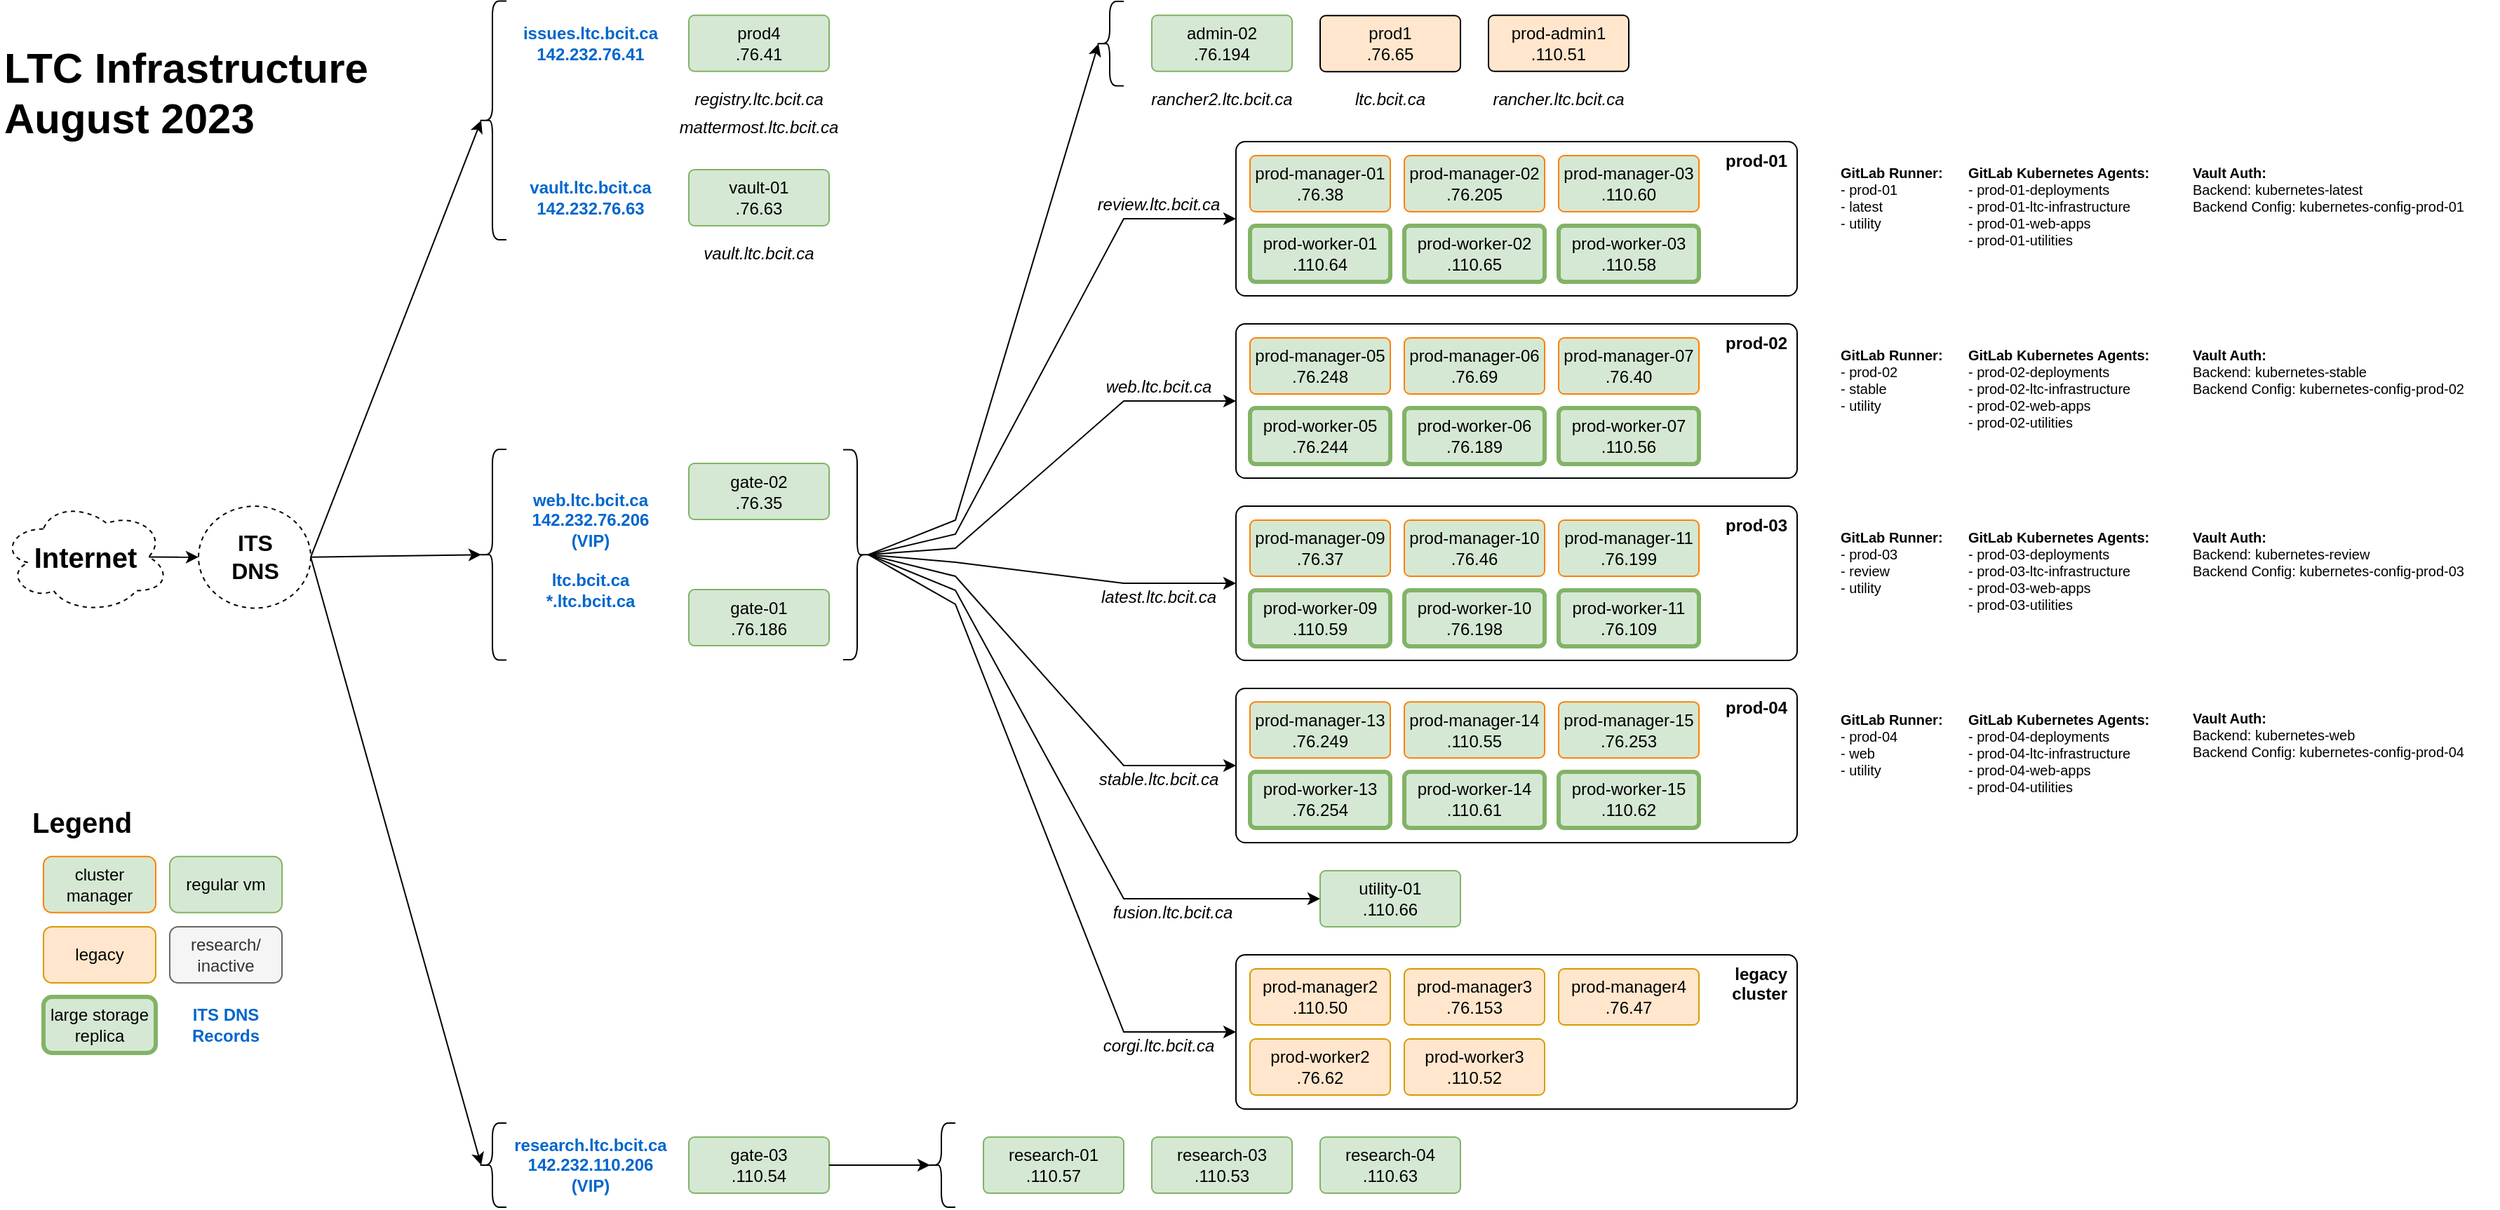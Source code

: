 <mxfile version="21.2.8" type="device">
  <diagram name="Page-1" id="0mNQpZ5gWgdwODDEsCQO">
    <mxGraphModel dx="1698" dy="1298" grid="1" gridSize="10" guides="1" tooltips="1" connect="1" arrows="1" fold="1" page="1" pageScale="1" pageWidth="850" pageHeight="1100" math="0" shadow="0">
      <root>
        <mxCell id="0" />
        <mxCell id="1" parent="0" />
        <mxCell id="-9pS1q8vQVi0JjwYOpcI-103" value="&lt;b&gt;&lt;font&gt;legacy&lt;br&gt;cluster&lt;br&gt;&lt;/font&gt;&lt;/b&gt;" style="shape=ext;margin=3;double=0;whiteSpace=wrap;html=1;align=right;rounded=1;spacingRight=5;verticalAlign=top;movable=1;resizable=1;rotatable=1;deletable=1;editable=1;connectable=1;arcSize=6;fillColor=none;fontColor=default;strokeColor=#000000;" parent="1" vertex="1">
          <mxGeometry x="1000" y="790" width="400" height="110" as="geometry" />
        </mxCell>
        <mxCell id="-9pS1q8vQVi0JjwYOpcI-1" style="rounded=0;orthogonalLoop=1;jettySize=auto;html=1;exitX=0.875;exitY=0.5;exitDx=0;exitDy=0;exitPerimeter=0;entryX=0;entryY=0.5;entryDx=0;entryDy=0;strokeColor=#000000;fontColor=default;" parent="1" source="-9pS1q8vQVi0JjwYOpcI-2" target="-9pS1q8vQVi0JjwYOpcI-3" edge="1">
          <mxGeometry relative="1" as="geometry">
            <mxPoint x="-701.25" y="470.99" as="targetPoint" />
            <mxPoint x="-307.25" y="495.49" as="sourcePoint" />
          </mxGeometry>
        </mxCell>
        <mxCell id="-9pS1q8vQVi0JjwYOpcI-2" value="&lt;b&gt;&lt;font style=&quot;font-size: 20px&quot;&gt;Internet&lt;/font&gt;&lt;/b&gt;" style="ellipse;shape=cloud;whiteSpace=wrap;html=1;align=center;dashed=1;fillColor=none;strokeColor=#000000;fontColor=default;" parent="1" vertex="1">
          <mxGeometry x="120" y="466.24" width="120" height="80" as="geometry" />
        </mxCell>
        <mxCell id="-9pS1q8vQVi0JjwYOpcI-3" value="&lt;b style=&quot;font-size: 16px&quot;&gt;ITS&lt;br&gt;DNS&lt;/b&gt;" style="ellipse;whiteSpace=wrap;html=1;align=center;dashed=1;rounded=1;fillColor=none;strokeColor=#000000;fontColor=default;" parent="1" vertex="1">
          <mxGeometry x="260.5" y="470" width="80" height="72.73" as="geometry" />
        </mxCell>
        <mxCell id="-9pS1q8vQVi0JjwYOpcI-4" value="&lt;font style=&quot;font-size: 30px&quot;&gt;&lt;b&gt;LTC Infrastructure&lt;br&gt;August 2023&lt;/b&gt;&lt;/font&gt;" style="text;html=1;strokeColor=none;fillColor=none;align=left;verticalAlign=middle;whiteSpace=wrap;rounded=0;fontColor=default;" parent="1" vertex="1">
          <mxGeometry x="120" y="120" width="280" height="110" as="geometry" />
        </mxCell>
        <mxCell id="-9pS1q8vQVi0JjwYOpcI-5" style="rounded=0;orthogonalLoop=1;jettySize=auto;html=1;exitX=1;exitY=0.5;exitDx=0;exitDy=0;entryX=0.1;entryY=0.5;entryDx=0;entryDy=0;strokeColor=#000000;fontColor=default;entryPerimeter=0;" parent="1" source="-9pS1q8vQVi0JjwYOpcI-3" target="-9pS1q8vQVi0JjwYOpcI-99" edge="1">
          <mxGeometry relative="1" as="geometry">
            <mxPoint x="480.25" y="470.24" as="targetPoint" />
            <mxPoint x="120.25" y="489.74" as="sourcePoint" />
          </mxGeometry>
        </mxCell>
        <mxCell id="-9pS1q8vQVi0JjwYOpcI-6" style="rounded=0;orthogonalLoop=1;jettySize=auto;html=1;exitX=0.1;exitY=0.5;exitDx=0;exitDy=0;exitPerimeter=0;strokeColor=#000000;fontColor=default;entryX=0.1;entryY=0.5;entryDx=0;entryDy=0;entryPerimeter=0;" parent="1" source="-9pS1q8vQVi0JjwYOpcI-36" edge="1" target="p-O_WyoKoHkovA0qc6Dd-1">
          <mxGeometry relative="1" as="geometry">
            <mxPoint x="850" y="210" as="targetPoint" />
            <mxPoint x="300" y="635" as="sourcePoint" />
            <Array as="points">
              <mxPoint x="800" y="480" />
            </Array>
          </mxGeometry>
        </mxCell>
        <mxCell id="-9pS1q8vQVi0JjwYOpcI-7" style="rounded=0;orthogonalLoop=1;jettySize=auto;html=1;exitX=0.1;exitY=0.5;exitDx=0;exitDy=0;entryX=0;entryY=0.5;entryDx=0;entryDy=0;exitPerimeter=0;strokeColor=#000000;fontColor=default;" parent="1" source="-9pS1q8vQVi0JjwYOpcI-36" target="-9pS1q8vQVi0JjwYOpcI-54" edge="1">
          <mxGeometry relative="1" as="geometry">
            <mxPoint x="674.0" y="425" as="targetPoint" />
            <mxPoint x="550" y="675" as="sourcePoint" />
            <Array as="points">
              <mxPoint x="800" y="490" />
              <mxPoint x="920" y="265" />
            </Array>
          </mxGeometry>
        </mxCell>
        <mxCell id="-9pS1q8vQVi0JjwYOpcI-8" style="rounded=0;orthogonalLoop=1;jettySize=auto;html=1;exitX=0.1;exitY=0.5;exitDx=0;exitDy=0;entryX=0;entryY=0.5;entryDx=0;entryDy=0;exitPerimeter=0;strokeColor=#000000;fontColor=default;" parent="1" source="-9pS1q8vQVi0JjwYOpcI-36" target="-9pS1q8vQVi0JjwYOpcI-62" edge="1">
          <mxGeometry relative="1" as="geometry">
            <mxPoint x="950" y="300" as="targetPoint" />
            <mxPoint x="458" y="490" as="sourcePoint" />
            <Array as="points">
              <mxPoint x="800" y="500" />
              <mxPoint x="920" y="395" />
            </Array>
          </mxGeometry>
        </mxCell>
        <mxCell id="-9pS1q8vQVi0JjwYOpcI-9" style="rounded=0;orthogonalLoop=1;jettySize=auto;html=1;exitX=0.1;exitY=0.5;exitDx=0;exitDy=0;entryX=0;entryY=0.5;entryDx=0;entryDy=0;exitPerimeter=0;strokeColor=#000000;fontColor=default;" parent="1" source="-9pS1q8vQVi0JjwYOpcI-36" target="-9pS1q8vQVi0JjwYOpcI-71" edge="1">
          <mxGeometry relative="1" as="geometry">
            <mxPoint x="950" y="410" as="targetPoint" />
            <mxPoint x="458" y="490" as="sourcePoint" />
            <Array as="points">
              <mxPoint x="800" y="510" />
              <mxPoint x="920" y="525" />
            </Array>
          </mxGeometry>
        </mxCell>
        <mxCell id="-9pS1q8vQVi0JjwYOpcI-10" style="rounded=0;orthogonalLoop=1;jettySize=auto;html=1;exitX=1;exitY=0.5;exitDx=0;exitDy=0;strokeColor=#000000;entryX=0.1;entryY=0.5;entryDx=0;entryDy=0;entryPerimeter=0;fontColor=default;" parent="1" source="-9pS1q8vQVi0JjwYOpcI-3" target="-9pS1q8vQVi0JjwYOpcI-33" edge="1">
          <mxGeometry relative="1" as="geometry">
            <mxPoint x="420" y="800" as="targetPoint" />
            <mxPoint x="60.0" y="565" as="sourcePoint" />
            <Array as="points" />
          </mxGeometry>
        </mxCell>
        <mxCell id="-9pS1q8vQVi0JjwYOpcI-11" style="rounded=0;orthogonalLoop=1;jettySize=auto;html=1;exitX=0.1;exitY=0.5;exitDx=0;exitDy=0;exitPerimeter=0;strokeColor=#000000;fontColor=default;entryX=0;entryY=0.5;entryDx=0;entryDy=0;" parent="1" source="-9pS1q8vQVi0JjwYOpcI-36" target="-9pS1q8vQVi0JjwYOpcI-15" edge="1">
          <mxGeometry relative="1" as="geometry">
            <mxPoint x="1040" y="750" as="targetPoint" />
            <mxPoint x="458" y="530" as="sourcePoint" />
            <Array as="points">
              <mxPoint x="800" y="530" />
              <mxPoint x="920" y="750" />
            </Array>
          </mxGeometry>
        </mxCell>
        <mxCell id="-9pS1q8vQVi0JjwYOpcI-12" value="prod4&lt;i&gt;&lt;br&gt;&lt;/i&gt;.76.41" style="rounded=1;arcSize=10;whiteSpace=wrap;html=1;align=center;fillColor=#d5e8d4;strokeColor=#82b366;" parent="1" vertex="1">
          <mxGeometry x="610" y="119.88" width="100" height="40" as="geometry" />
        </mxCell>
        <mxCell id="-9pS1q8vQVi0JjwYOpcI-13" value="prod1&lt;br&gt;.76.65" style="rounded=1;arcSize=10;whiteSpace=wrap;html=1;align=center;fillColor=#ffe6cc;strokeColor=#000000;fontColor=default;" parent="1" vertex="1">
          <mxGeometry x="1060" y="120.13" width="100" height="40" as="geometry" />
        </mxCell>
        <mxCell id="-9pS1q8vQVi0JjwYOpcI-14" value="vault-01&lt;br&gt;.76.63" style="rounded=1;arcSize=10;whiteSpace=wrap;html=1;align=center;fillColor=#d5e8d4;strokeColor=#82b366;" parent="1" vertex="1">
          <mxGeometry x="610" y="230" width="100" height="40" as="geometry" />
        </mxCell>
        <mxCell id="-9pS1q8vQVi0JjwYOpcI-15" value="utility-01&lt;br&gt;.110.66" style="rounded=1;arcSize=10;whiteSpace=wrap;html=1;align=center;fillColor=#d5e8d4;strokeColor=#82b366;" parent="1" vertex="1">
          <mxGeometry x="1060" y="730" width="100" height="40" as="geometry" />
        </mxCell>
        <mxCell id="-9pS1q8vQVi0JjwYOpcI-17" value="&lt;font&gt;prod-admin1&lt;br&gt;.110.51&lt;/font&gt;" style="rounded=1;arcSize=10;whiteSpace=wrap;html=1;align=center;fillColor=#ffe6cc;strokeColor=#000000;fontColor=default;" parent="1" vertex="1">
          <mxGeometry x="1180" y="119.88" width="100" height="40" as="geometry" />
        </mxCell>
        <mxCell id="-9pS1q8vQVi0JjwYOpcI-18" value="admin-02&lt;i style=&quot;border-color: var(--border-color);&quot;&gt;&lt;br style=&quot;border-color: var(--border-color);&quot;&gt;&lt;/i&gt;.76.194" style="whiteSpace=wrap;html=1;align=center;rounded=1;strokeColor=#82b366;fillColor=#d5e8d4;perimeterSpacing=1;container=0;arcSize=10;strokeWidth=1;" parent="1" vertex="1">
          <mxGeometry x="940" y="119.88" width="100" height="40" as="geometry" />
        </mxCell>
        <mxCell id="-9pS1q8vQVi0JjwYOpcI-19" value="" style="shape=curlyBracket;whiteSpace=wrap;html=1;rounded=1;rotation=0;strokeColor=#000000;fontColor=default;" parent="1" vertex="1">
          <mxGeometry x="780" y="910" width="20" height="60" as="geometry" />
        </mxCell>
        <mxCell id="-9pS1q8vQVi0JjwYOpcI-20" value="gate-03&lt;br&gt;.110.54" style="rounded=1;arcSize=10;whiteSpace=wrap;html=1;align=center;fillColor=#d5e8d4;strokeColor=#82b366;" parent="1" vertex="1">
          <mxGeometry x="610" y="920.0" width="100" height="40" as="geometry" />
        </mxCell>
        <mxCell id="-9pS1q8vQVi0JjwYOpcI-21" style="rounded=0;orthogonalLoop=1;jettySize=auto;html=1;strokeColor=#000000;entryX=0.1;entryY=0.5;entryDx=0;entryDy=0;entryPerimeter=0;exitX=1;exitY=0.5;exitDx=0;exitDy=0;fontColor=default;" parent="1" source="-9pS1q8vQVi0JjwYOpcI-20" target="-9pS1q8vQVi0JjwYOpcI-19" edge="1">
          <mxGeometry relative="1" as="geometry">
            <mxPoint x="3500" y="1622.43" as="targetPoint" />
            <mxPoint x="630.0" y="960" as="sourcePoint" />
          </mxGeometry>
        </mxCell>
        <mxCell id="-9pS1q8vQVi0JjwYOpcI-31" style="rounded=0;orthogonalLoop=1;jettySize=auto;html=1;exitX=0.1;exitY=0.5;exitDx=0;exitDy=0;entryX=0;entryY=0.5;entryDx=0;entryDy=0;exitPerimeter=0;strokeColor=#000000;fontColor=default;" parent="1" source="-9pS1q8vQVi0JjwYOpcI-36" target="-9pS1q8vQVi0JjwYOpcI-78" edge="1">
          <mxGeometry relative="1" as="geometry">
            <mxPoint x="930" y="625" as="targetPoint" />
            <mxPoint x="538.0" y="519.75" as="sourcePoint" />
            <Array as="points">
              <mxPoint x="800" y="520" />
              <mxPoint x="920" y="655" />
            </Array>
          </mxGeometry>
        </mxCell>
        <mxCell id="-9pS1q8vQVi0JjwYOpcI-32" value="web.ltc.bcit.ca&lt;br&gt;142.232.76.206&lt;br&gt;(VIP)" style="text;html=1;strokeColor=none;fillColor=none;align=center;verticalAlign=middle;whiteSpace=wrap;rounded=0;fontColor=#0066CC;fontStyle=1;" parent="1" vertex="1">
          <mxGeometry x="480" y="460" width="120" height="40" as="geometry" />
        </mxCell>
        <mxCell id="-9pS1q8vQVi0JjwYOpcI-33" value="" style="shape=curlyBracket;whiteSpace=wrap;html=1;rounded=1;strokeColor=#000000;fontColor=default;" parent="1" vertex="1">
          <mxGeometry x="460" y="910" width="20" height="60" as="geometry" />
        </mxCell>
        <mxCell id="-9pS1q8vQVi0JjwYOpcI-34" value="gate-01&lt;br&gt;.76.186" style="rounded=1;arcSize=10;whiteSpace=wrap;html=1;align=center;fillColor=#d5e8d4;strokeColor=#82b366;" parent="1" vertex="1">
          <mxGeometry x="610" y="529.51" width="100" height="40" as="geometry" />
        </mxCell>
        <mxCell id="-9pS1q8vQVi0JjwYOpcI-35" value="gate-02&lt;br&gt;.76.35" style="rounded=1;arcSize=10;whiteSpace=wrap;html=1;align=center;fillColor=#d5e8d4;strokeColor=#82b366;strokeWidth=1;" parent="1" vertex="1">
          <mxGeometry x="610" y="439.5" width="100" height="40" as="geometry" />
        </mxCell>
        <mxCell id="-9pS1q8vQVi0JjwYOpcI-36" value="" style="shape=curlyBracket;whiteSpace=wrap;html=1;rounded=1;rotation=-180;strokeColor=#000000;fontColor=default;" parent="1" vertex="1">
          <mxGeometry x="720" y="429.75" width="20" height="149.75" as="geometry" />
        </mxCell>
        <mxCell id="-9pS1q8vQVi0JjwYOpcI-37" value="&lt;font style=&quot;font-size: 12px;&quot;&gt;ltc.bcit.ca&lt;br&gt;*.ltc.bcit.ca&lt;/font&gt;" style="text;html=1;strokeColor=none;fillColor=none;align=center;verticalAlign=middle;whiteSpace=wrap;rounded=0;dashed=1;fontSize=12;fontStyle=1;fontColor=#0066CC;" parent="1" vertex="1">
          <mxGeometry x="480" y="510" width="120" height="40" as="geometry" />
        </mxCell>
        <mxCell id="-9pS1q8vQVi0JjwYOpcI-40" value="research.ltc.bcit.ca&lt;br&gt;142.232.110.206&lt;br&gt;(VIP)" style="text;html=1;strokeColor=none;fillColor=none;align=center;verticalAlign=middle;whiteSpace=wrap;rounded=0;fontColor=#0066CC;fontStyle=1;" parent="1" vertex="1">
          <mxGeometry x="480" y="914.83" width="120" height="50.35" as="geometry" />
        </mxCell>
        <mxCell id="-9pS1q8vQVi0JjwYOpcI-41" value="issues.ltc.bcit.ca&lt;br&gt;142.232.76.41" style="text;html=1;strokeColor=none;fillColor=none;align=center;verticalAlign=middle;whiteSpace=wrap;rounded=0;fontColor=#0066CC;fontStyle=1;" parent="1" vertex="1">
          <mxGeometry x="480" y="119.88" width="120" height="40" as="geometry" />
        </mxCell>
        <mxCell id="-9pS1q8vQVi0JjwYOpcI-42" style="rounded=0;orthogonalLoop=1;jettySize=auto;html=1;exitX=1;exitY=0.5;exitDx=0;exitDy=0;entryX=0.1;entryY=0.5;entryDx=0;entryDy=0;strokeColor=#000000;fontColor=default;entryPerimeter=0;" parent="1" source="-9pS1q8vQVi0JjwYOpcI-3" target="-9pS1q8vQVi0JjwYOpcI-100" edge="1">
          <mxGeometry relative="1" as="geometry">
            <mxPoint x="610" y="160" as="targetPoint" />
            <mxPoint x="300.0" y="600.125" as="sourcePoint" />
          </mxGeometry>
        </mxCell>
        <mxCell id="-9pS1q8vQVi0JjwYOpcI-54" value="&lt;b&gt;prod-01&lt;/b&gt;" style="shape=ext;margin=3;double=0;whiteSpace=wrap;html=1;align=right;fillColor=none;rounded=1;spacingRight=5;arcSize=6;verticalAlign=top;strokeColor=#000000;fontColor=default;" parent="1" vertex="1">
          <mxGeometry x="1000" y="210" width="400" height="110" as="geometry" />
        </mxCell>
        <mxCell id="-9pS1q8vQVi0JjwYOpcI-55" value="prod-manager-03&lt;br style=&quot;border-color: var(--border-color);&quot;&gt;.110.60" style="whiteSpace=wrap;html=1;align=center;rounded=1;strokeColor=#FF8000;fillColor=#d5e8d4;perimeterSpacing=1;arcSize=10;fontColor=default;" parent="1" vertex="1">
          <mxGeometry x="1230" y="220" width="100" height="40" as="geometry" />
        </mxCell>
        <mxCell id="-9pS1q8vQVi0JjwYOpcI-56" value="prod-manager-02&lt;br&gt;.76.205" style="whiteSpace=wrap;html=1;align=center;rounded=1;strokeColor=#FF8000;fillColor=#d5e8d4;arcSize=10;fontColor=default;" parent="1" vertex="1">
          <mxGeometry x="1120" y="220" width="100" height="40" as="geometry" />
        </mxCell>
        <mxCell id="-9pS1q8vQVi0JjwYOpcI-57" value="prod-worker-01&lt;br&gt;.110.64" style="rounded=1;arcSize=10;whiteSpace=wrap;html=1;align=center;fillColor=#d5e8d4;strokeColor=#82b366;strokeWidth=3;" parent="1" vertex="1">
          <mxGeometry x="1010" y="270" width="100" height="40" as="geometry" />
        </mxCell>
        <mxCell id="-9pS1q8vQVi0JjwYOpcI-58" value="prod-worker-02&lt;br&gt;.110.65" style="rounded=1;arcSize=10;whiteSpace=wrap;html=1;align=center;fillColor=#d5e8d4;strokeColor=#82b366;strokeWidth=3;" parent="1" vertex="1">
          <mxGeometry x="1120" y="270" width="100" height="40" as="geometry" />
        </mxCell>
        <mxCell id="-9pS1q8vQVi0JjwYOpcI-59" value="prod-worker-03&lt;br&gt;.110.58" style="rounded=1;arcSize=10;whiteSpace=wrap;html=1;align=center;fillColor=#d5e8d4;strokeColor=#82b366;strokeWidth=3;" parent="1" vertex="1">
          <mxGeometry x="1230" y="270" width="100" height="40" as="geometry" />
        </mxCell>
        <mxCell id="-9pS1q8vQVi0JjwYOpcI-60" value="prod-manager-01&lt;br style=&quot;border-color: var(--border-color);&quot;&gt;.76.38" style="whiteSpace=wrap;html=1;align=center;rounded=1;strokeColor=#FF8000;fillColor=#d5e8d4;perimeterSpacing=1;arcSize=10;fontColor=default;" parent="1" vertex="1">
          <mxGeometry x="1010" y="220" width="100" height="40" as="geometry" />
        </mxCell>
        <mxCell id="-9pS1q8vQVi0JjwYOpcI-61" value="&lt;i style=&quot;border-color: var(--border-color); font-size: 12px; text-align: right;&quot;&gt;review.ltc.bcit.ca&lt;/i&gt;" style="text;html=1;strokeColor=none;fillColor=none;align=center;verticalAlign=middle;whiteSpace=wrap;rounded=0;fontSize=10;fontColor=default;" parent="1" vertex="1">
          <mxGeometry x="890" y="245" width="110" height="20" as="geometry" />
        </mxCell>
        <mxCell id="-9pS1q8vQVi0JjwYOpcI-62" value="&lt;b&gt;prod-02&lt;/b&gt;" style="shape=ext;margin=3;double=0;whiteSpace=wrap;html=1;align=right;fillColor=none;rounded=1;spacingRight=5;arcSize=6;verticalAlign=top;strokeColor=#000000;fontColor=default;" parent="1" vertex="1">
          <mxGeometry x="1000" y="340" width="400" height="110" as="geometry" />
        </mxCell>
        <mxCell id="-9pS1q8vQVi0JjwYOpcI-63" value="prod-manager-05&lt;br&gt;.76.248" style="rounded=1;arcSize=10;whiteSpace=wrap;html=1;align=center;fillColor=#d5e8d4;strokeColor=#FF8000;strokeWidth=1;fontColor=default;" parent="1" vertex="1">
          <mxGeometry x="1010" y="350" width="100" height="40" as="geometry" />
        </mxCell>
        <mxCell id="-9pS1q8vQVi0JjwYOpcI-64" value="prod-manager-06&lt;br&gt;.76.69" style="rounded=1;arcSize=10;whiteSpace=wrap;html=1;align=center;fillColor=#d5e8d4;strokeColor=#FF8000;strokeWidth=1;fontColor=default;" parent="1" vertex="1">
          <mxGeometry x="1120" y="350" width="100" height="40" as="geometry" />
        </mxCell>
        <mxCell id="-9pS1q8vQVi0JjwYOpcI-65" value="prod-manager-07&lt;br&gt;.76.40" style="rounded=1;arcSize=10;whiteSpace=wrap;html=1;align=center;fillColor=#d5e8d4;strokeColor=#FF8000;strokeWidth=1;fontColor=default;" parent="1" vertex="1">
          <mxGeometry x="1230" y="350" width="100" height="40" as="geometry" />
        </mxCell>
        <mxCell id="-9pS1q8vQVi0JjwYOpcI-66" value="prod-worker-05&lt;br&gt;.76.244" style="rounded=1;arcSize=10;whiteSpace=wrap;html=1;align=center;fillColor=#d5e8d4;strokeColor=#82b366;strokeWidth=3;" parent="1" vertex="1">
          <mxGeometry x="1010" y="400" width="100" height="40" as="geometry" />
        </mxCell>
        <mxCell id="-9pS1q8vQVi0JjwYOpcI-67" value="prod-worker-07&lt;br&gt;.110.56" style="rounded=1;arcSize=10;whiteSpace=wrap;html=1;align=center;fillColor=#d5e8d4;strokeColor=#82b366;strokeWidth=3;" parent="1" vertex="1">
          <mxGeometry x="1230" y="400" width="100" height="40" as="geometry" />
        </mxCell>
        <mxCell id="-9pS1q8vQVi0JjwYOpcI-68" value="prod-worker-06&lt;br&gt;.76.189" style="rounded=1;arcSize=10;whiteSpace=wrap;html=1;align=center;fillColor=#d5e8d4;strokeColor=#82b366;strokeWidth=3;" parent="1" vertex="1">
          <mxGeometry x="1120" y="400" width="100" height="40" as="geometry" />
        </mxCell>
        <mxCell id="-9pS1q8vQVi0JjwYOpcI-69" value="&lt;i style=&quot;border-color: var(--border-color); font-size: 12px; text-align: right;&quot;&gt;web.ltc.bcit.ca&lt;/i&gt;" style="text;html=1;strokeColor=none;fillColor=none;align=center;verticalAlign=middle;whiteSpace=wrap;rounded=0;fontSize=10;fontColor=default;" parent="1" vertex="1">
          <mxGeometry x="890" y="374.75" width="110" height="20" as="geometry" />
        </mxCell>
        <mxCell id="-9pS1q8vQVi0JjwYOpcI-70" value="&lt;i style=&quot;border-color: var(--border-color); font-size: 12px; text-align: right;&quot;&gt;latest.ltc.bcit.ca&lt;/i&gt;" style="text;html=1;strokeColor=none;fillColor=none;align=center;verticalAlign=middle;whiteSpace=wrap;rounded=0;fontSize=10;fontColor=default;" parent="1" vertex="1">
          <mxGeometry x="890" y="525.24" width="110" height="20" as="geometry" />
        </mxCell>
        <mxCell id="-9pS1q8vQVi0JjwYOpcI-71" value="&lt;b&gt;prod-03&lt;/b&gt;" style="shape=ext;margin=3;double=0;whiteSpace=wrap;html=1;align=right;fillColor=none;rounded=1;spacingRight=5;arcSize=6;verticalAlign=top;strokeColor=#000000;fontColor=default;" parent="1" vertex="1">
          <mxGeometry x="1000" y="470" width="400" height="110" as="geometry" />
        </mxCell>
        <mxCell id="-9pS1q8vQVi0JjwYOpcI-72" value="prod-worker-10&lt;br&gt;.76.198" style="rounded=1;arcSize=10;whiteSpace=wrap;html=1;align=center;fillColor=#d5e8d4;strokeColor=#82b366;strokeWidth=3;" parent="1" vertex="1">
          <mxGeometry x="1120" y="530" width="100" height="40" as="geometry" />
        </mxCell>
        <mxCell id="-9pS1q8vQVi0JjwYOpcI-73" value="prod-worker-11&lt;br&gt;.76.109" style="rounded=1;arcSize=10;whiteSpace=wrap;html=1;align=center;fillColor=#d5e8d4;strokeColor=#82b366;strokeWidth=3;" parent="1" vertex="1">
          <mxGeometry x="1230" y="530" width="100" height="40" as="geometry" />
        </mxCell>
        <mxCell id="-9pS1q8vQVi0JjwYOpcI-74" value="prod-manager-10&lt;br&gt;.76.46" style="rounded=1;arcSize=10;whiteSpace=wrap;html=1;align=center;fillColor=#d5e8d4;strokeColor=#FF8000;fontColor=default;" parent="1" vertex="1">
          <mxGeometry x="1120" y="480" width="100" height="40" as="geometry" />
        </mxCell>
        <mxCell id="-9pS1q8vQVi0JjwYOpcI-75" value="prod-manager-11&lt;br&gt;.76.199" style="rounded=1;arcSize=10;whiteSpace=wrap;html=1;align=center;fillColor=#d5e8d4;strokeColor=#FF8000;fontColor=default;" parent="1" vertex="1">
          <mxGeometry x="1230" y="480" width="100" height="40" as="geometry" />
        </mxCell>
        <mxCell id="-9pS1q8vQVi0JjwYOpcI-76" value="prod-manager-09&lt;br&gt;.76.37" style="rounded=1;arcSize=10;whiteSpace=wrap;html=1;align=center;fillColor=#d5e8d4;strokeColor=#FF8000;fontColor=default;" parent="1" vertex="1">
          <mxGeometry x="1010" y="480" width="100" height="40" as="geometry" />
        </mxCell>
        <mxCell id="-9pS1q8vQVi0JjwYOpcI-77" value="prod-worker-09&lt;br&gt;.110.59" style="rounded=1;arcSize=10;whiteSpace=wrap;html=1;align=center;fillColor=#d5e8d4;strokeColor=#82b366;strokeWidth=3;" parent="1" vertex="1">
          <mxGeometry x="1010" y="530" width="100" height="40" as="geometry" />
        </mxCell>
        <mxCell id="-9pS1q8vQVi0JjwYOpcI-78" value="&lt;b&gt;&lt;font&gt;prod-04&lt;/font&gt;&lt;/b&gt;" style="shape=ext;margin=3;double=0;whiteSpace=wrap;html=1;align=right;rounded=1;spacingRight=5;verticalAlign=top;movable=1;resizable=1;rotatable=1;deletable=1;editable=1;connectable=1;arcSize=6;fillColor=none;fontColor=default;strokeColor=#000000;" parent="1" vertex="1">
          <mxGeometry x="1000" y="600" width="400" height="110" as="geometry" />
        </mxCell>
        <mxCell id="-9pS1q8vQVi0JjwYOpcI-79" value="prod-manager-15&lt;br&gt;.76.253" style="whiteSpace=wrap;html=1;align=center;rounded=1;strokeColor=#FF8000;fillColor=#d5e8d4;arcSize=10;fontColor=default;" parent="1" vertex="1">
          <mxGeometry x="1230" y="609.61" width="100" height="40" as="geometry" />
        </mxCell>
        <mxCell id="-9pS1q8vQVi0JjwYOpcI-80" value="prod-worker-15&lt;br&gt;.110.62" style="whiteSpace=wrap;html=1;align=center;rounded=1;strokeColor=#82b366;fillColor=#d5e8d4;arcSize=10;strokeWidth=3;" parent="1" vertex="1">
          <mxGeometry x="1230" y="659.47" width="100" height="40" as="geometry" />
        </mxCell>
        <mxCell id="-9pS1q8vQVi0JjwYOpcI-81" value="prod-worker-14&lt;br&gt;.110.61" style="whiteSpace=wrap;html=1;align=center;rounded=1;strokeColor=#82b366;fillColor=#d5e8d4;arcSize=10;strokeWidth=3;" parent="1" vertex="1">
          <mxGeometry x="1120" y="659.47" width="100" height="40" as="geometry" />
        </mxCell>
        <mxCell id="-9pS1q8vQVi0JjwYOpcI-82" value="prod-worker-13&lt;br&gt;.76.254" style="whiteSpace=wrap;html=1;align=center;rounded=1;strokeColor=#82b366;fillColor=#d5e8d4;arcSize=10;strokeWidth=3;" parent="1" vertex="1">
          <mxGeometry x="1010" y="659.47" width="100" height="40" as="geometry" />
        </mxCell>
        <mxCell id="-9pS1q8vQVi0JjwYOpcI-83" value="prod-manager-13&lt;br&gt;.76.249" style="whiteSpace=wrap;html=1;align=center;rounded=1;strokeColor=#FF8000;fillColor=#d5e8d4;arcSize=10;fontColor=default;" parent="1" vertex="1">
          <mxGeometry x="1010" y="609.61" width="100" height="40" as="geometry" />
        </mxCell>
        <mxCell id="-9pS1q8vQVi0JjwYOpcI-84" value="prod-manager-14&lt;br&gt;.110.55" style="whiteSpace=wrap;html=1;align=center;rounded=1;strokeColor=#FF8000;fillColor=#d5e8d4;arcSize=10;fontColor=default;" parent="1" vertex="1">
          <mxGeometry x="1120" y="609.61" width="100" height="40" as="geometry" />
        </mxCell>
        <mxCell id="-9pS1q8vQVi0JjwYOpcI-85" value="&lt;i style=&quot;border-color: var(--border-color); font-size: 12px; text-align: right;&quot;&gt;stable.ltc.bcit.ca&lt;/i&gt;" style="text;html=1;strokeColor=none;fillColor=none;align=center;verticalAlign=middle;whiteSpace=wrap;rounded=0;fontSize=10;fontColor=default;" parent="1" vertex="1">
          <mxGeometry x="890" y="655" width="110" height="20" as="geometry" />
        </mxCell>
        <mxCell id="-9pS1q8vQVi0JjwYOpcI-86" value="&lt;i style=&quot;border-color: var(--border-color); font-size: 12px; text-align: right;&quot;&gt;fusion.ltc.bcit.ca&lt;/i&gt;" style="text;html=1;strokeColor=none;fillColor=none;align=center;verticalAlign=middle;whiteSpace=wrap;rounded=0;fontSize=10;fontColor=default;" parent="1" vertex="1">
          <mxGeometry x="900" y="750" width="110" height="20" as="geometry" />
        </mxCell>
        <mxCell id="-9pS1q8vQVi0JjwYOpcI-87" value="&lt;b style=&quot;font-size: 10px;&quot;&gt;GitLab Runner:&lt;br&gt;&lt;/b&gt;- prod-01&lt;br&gt;- latest&lt;br&gt;- utility" style="text;html=1;strokeColor=none;fillColor=none;align=left;verticalAlign=top;whiteSpace=wrap;rounded=0;fontSize=10;fontColor=default;" parent="1" vertex="1">
          <mxGeometry x="1429" y="220" width="90" height="60" as="geometry" />
        </mxCell>
        <mxCell id="-9pS1q8vQVi0JjwYOpcI-88" value="&lt;b style=&quot;font-size: 10px;&quot;&gt;GitLab Kubernetes Agents:&lt;br style=&quot;font-size: 10px;&quot;&gt;&lt;/b&gt;- prod-01-deployments&lt;br style=&quot;font-size: 10px;&quot;&gt;- prod-01-ltc-infrastructure&lt;br style=&quot;font-size: 10px;&quot;&gt;- prod-01-web-apps&lt;br style=&quot;font-size: 10px;&quot;&gt;- prod-01-utilities" style="text;html=1;strokeColor=none;fillColor=none;align=left;verticalAlign=top;whiteSpace=wrap;rounded=0;fontSize=10;fontColor=default;" parent="1" vertex="1">
          <mxGeometry x="1520" y="220" width="140" height="70" as="geometry" />
        </mxCell>
        <mxCell id="-9pS1q8vQVi0JjwYOpcI-89" value="&lt;b style=&quot;font-size: 10px;&quot;&gt;GitLab Kubernetes Agents:&lt;br style=&quot;font-size: 10px;&quot;&gt;&lt;/b&gt;- prod-02-deployments&lt;br style=&quot;font-size: 10px;&quot;&gt;- prod-02-ltc-infrastructure&lt;br style=&quot;font-size: 10px;&quot;&gt;- prod-02-web-apps&lt;br style=&quot;font-size: 10px;&quot;&gt;- prod-02-utilities" style="text;html=1;strokeColor=none;fillColor=none;align=left;verticalAlign=top;whiteSpace=wrap;rounded=0;fontSize=10;fontColor=default;" parent="1" vertex="1">
          <mxGeometry x="1520" y="349.75" width="140" height="70" as="geometry" />
        </mxCell>
        <mxCell id="-9pS1q8vQVi0JjwYOpcI-90" value="&lt;b style=&quot;font-size: 10px;&quot;&gt;GitLab Kubernetes Agents:&lt;br style=&quot;font-size: 10px;&quot;&gt;&lt;/b&gt;- prod-03-deployments&lt;br style=&quot;font-size: 10px;&quot;&gt;- prod-03-ltc-infrastructure&lt;br style=&quot;font-size: 10px;&quot;&gt;- prod-03-web-apps&lt;br style=&quot;font-size: 10px;&quot;&gt;- prod-03-utilities" style="text;html=1;strokeColor=none;fillColor=none;align=left;verticalAlign=top;whiteSpace=wrap;rounded=0;fontSize=10;fontColor=default;" parent="1" vertex="1">
          <mxGeometry x="1520" y="479.99" width="140" height="70.01" as="geometry" />
        </mxCell>
        <mxCell id="-9pS1q8vQVi0JjwYOpcI-91" value="&lt;b style=&quot;font-size: 10px;&quot;&gt;GitLab Kubernetes Agents:&lt;br style=&quot;font-size: 10px;&quot;&gt;&lt;/b&gt;- prod-04-deployments&lt;br style=&quot;font-size: 10px;&quot;&gt;- prod-04-ltc-infrastructure&lt;br style=&quot;font-size: 10px;&quot;&gt;- prod-04-web-apps&lt;br style=&quot;font-size: 10px;&quot;&gt;- prod-04-utilities" style="text;html=1;strokeColor=none;fillColor=none;align=left;verticalAlign=top;whiteSpace=wrap;rounded=0;fontSize=10;fontColor=default;" parent="1" vertex="1">
          <mxGeometry x="1520" y="610" width="140" height="70" as="geometry" />
        </mxCell>
        <mxCell id="-9pS1q8vQVi0JjwYOpcI-92" value="&lt;b style=&quot;font-size: 10px;&quot;&gt;GitLab Runner:&lt;br&gt;&lt;/b&gt;- prod-02&lt;br&gt;- stable&lt;br&gt;- utility" style="text;html=1;strokeColor=none;fillColor=none;align=left;verticalAlign=top;whiteSpace=wrap;rounded=0;fontSize=10;fontColor=default;" parent="1" vertex="1">
          <mxGeometry x="1429" y="349.75" width="90" height="59.75" as="geometry" />
        </mxCell>
        <mxCell id="-9pS1q8vQVi0JjwYOpcI-93" value="&lt;b style=&quot;font-size: 10px;&quot;&gt;GitLab Runner:&lt;br&gt;&lt;/b&gt;- prod-03&lt;br&gt;- review&lt;br&gt;- utility" style="text;html=1;strokeColor=none;fillColor=none;align=left;verticalAlign=top;whiteSpace=wrap;rounded=0;fontSize=10;fontColor=default;" parent="1" vertex="1">
          <mxGeometry x="1429" y="479.99" width="90" height="60.01" as="geometry" />
        </mxCell>
        <mxCell id="-9pS1q8vQVi0JjwYOpcI-94" value="&lt;b style=&quot;font-size: 10px;&quot;&gt;GitLab Runner:&lt;br&gt;&lt;/b&gt;- prod-04&lt;br&gt;- web&lt;br&gt;- utility" style="text;html=1;strokeColor=none;fillColor=none;align=left;verticalAlign=top;whiteSpace=wrap;rounded=0;fontSize=10;fontColor=default;" parent="1" vertex="1">
          <mxGeometry x="1429" y="610" width="90" height="60" as="geometry" />
        </mxCell>
        <mxCell id="-9pS1q8vQVi0JjwYOpcI-95" value="&lt;span style=&quot;font-size: 10px;&quot;&gt;&lt;b&gt;Vault Auth:&lt;/b&gt;&lt;br&gt;Backend:&amp;nbsp;&lt;/span&gt;kubernetes-latest&lt;br style=&quot;font-size: 10px;&quot;&gt;&lt;span style=&quot;border-color: var(--border-color);&quot;&gt;Backend Config:&amp;nbsp;&lt;/span&gt;kubernetes-config-prod-01" style="text;html=1;strokeColor=none;fillColor=none;align=left;verticalAlign=top;whiteSpace=wrap;rounded=0;fontSize=10;fontColor=default;" parent="1" vertex="1">
          <mxGeometry x="1680" y="220" width="220" height="50" as="geometry" />
        </mxCell>
        <mxCell id="-9pS1q8vQVi0JjwYOpcI-96" value="&lt;span style=&quot;font-size: 10px;&quot;&gt;&lt;b&gt;Vault Auth:&lt;/b&gt;&lt;br&gt;Backend:&amp;nbsp;&lt;/span&gt;kubernetes-stable&lt;br style=&quot;font-size: 10px;&quot;&gt;&lt;span style=&quot;border-color: var(--border-color);&quot;&gt;Backend Config:&amp;nbsp;&lt;/span&gt;kubernetes-config-prod-02" style="text;html=1;strokeColor=none;fillColor=none;align=left;verticalAlign=top;whiteSpace=wrap;rounded=0;fontSize=10;fontColor=default;" parent="1" vertex="1">
          <mxGeometry x="1680" y="349.75" width="220" height="50" as="geometry" />
        </mxCell>
        <mxCell id="-9pS1q8vQVi0JjwYOpcI-97" value="&lt;span style=&quot;font-size: 10px;&quot;&gt;&lt;b&gt;Vault Auth:&lt;/b&gt;&lt;br&gt;Backend:&amp;nbsp;&lt;/span&gt;kubernetes-review&lt;br style=&quot;font-size: 10px;&quot;&gt;&lt;span style=&quot;border-color: var(--border-color);&quot;&gt;Backend Config:&amp;nbsp;&lt;/span&gt;kubernetes-config-prod-03" style="text;html=1;strokeColor=none;fillColor=none;align=left;verticalAlign=top;whiteSpace=wrap;rounded=0;fontSize=10;fontColor=default;" parent="1" vertex="1">
          <mxGeometry x="1680" y="479.99" width="220" height="50" as="geometry" />
        </mxCell>
        <mxCell id="-9pS1q8vQVi0JjwYOpcI-98" value="&lt;span style=&quot;font-size: 10px;&quot;&gt;&lt;b&gt;Vault Auth:&lt;/b&gt;&lt;br&gt;Backend:&amp;nbsp;&lt;/span&gt;kubernetes-web&lt;br style=&quot;font-size: 10px;&quot;&gt;&lt;span style=&quot;border-color: var(--border-color);&quot;&gt;Backend Config:&amp;nbsp;&lt;/span&gt;kubernetes-config-prod-04" style="text;html=1;strokeColor=none;fillColor=none;align=left;verticalAlign=top;whiteSpace=wrap;rounded=0;fontSize=10;fontColor=default;" parent="1" vertex="1">
          <mxGeometry x="1680" y="609" width="220" height="50" as="geometry" />
        </mxCell>
        <mxCell id="-9pS1q8vQVi0JjwYOpcI-99" value="" style="shape=curlyBracket;whiteSpace=wrap;html=1;rounded=1;strokeColor=#000000;fontColor=default;" parent="1" vertex="1">
          <mxGeometry x="460" y="429.5" width="20" height="150.25" as="geometry" />
        </mxCell>
        <mxCell id="-9pS1q8vQVi0JjwYOpcI-100" value="" style="shape=curlyBracket;whiteSpace=wrap;html=1;rounded=1;strokeColor=#000000;fontColor=default;" parent="1" vertex="1">
          <mxGeometry x="460" y="109.76" width="20" height="170.24" as="geometry" />
        </mxCell>
        <mxCell id="-9pS1q8vQVi0JjwYOpcI-24" value="&lt;font&gt;prod-manager3&lt;br&gt;.76.153&lt;/font&gt;" style="rounded=1;arcSize=10;whiteSpace=wrap;html=1;align=center;fillColor=#ffe6cc;strokeColor=#d79b00;" parent="1" vertex="1">
          <mxGeometry x="1120" y="800" width="100" height="40" as="geometry" />
        </mxCell>
        <mxCell id="-9pS1q8vQVi0JjwYOpcI-25" value="&lt;font&gt;prod-manager2&lt;br&gt;.110.50&lt;/font&gt;" style="rounded=1;arcSize=10;whiteSpace=wrap;html=1;align=center;fillColor=#ffe6cc;strokeColor=#d79b00;" parent="1" vertex="1">
          <mxGeometry x="1010" y="800" width="100" height="40" as="geometry" />
        </mxCell>
        <mxCell id="-9pS1q8vQVi0JjwYOpcI-26" value="&lt;font&gt;prod-worker2&lt;br&gt;.76.62&lt;/font&gt;" style="rounded=1;arcSize=10;whiteSpace=wrap;html=1;align=center;fillColor=#ffe6cc;strokeColor=#d79b00;" parent="1" vertex="1">
          <mxGeometry x="1010" y="850" width="100" height="40" as="geometry" />
        </mxCell>
        <mxCell id="-9pS1q8vQVi0JjwYOpcI-28" value="research-03&lt;i&gt;&lt;br&gt;&lt;/i&gt;.110.53" style="rounded=1;arcSize=10;whiteSpace=wrap;html=1;align=center;fillColor=#d5e8d4;strokeColor=#82b366;" parent="1" vertex="1">
          <mxGeometry x="940" y="920.01" width="100" height="40" as="geometry" />
        </mxCell>
        <mxCell id="-9pS1q8vQVi0JjwYOpcI-29" value="research-04&lt;br&gt;.110.63" style="rounded=1;arcSize=10;whiteSpace=wrap;html=1;align=center;fillColor=#d5e8d4;strokeColor=#82b366;" parent="1" vertex="1">
          <mxGeometry x="1060" y="920" width="100" height="40" as="geometry" />
        </mxCell>
        <mxCell id="-9pS1q8vQVi0JjwYOpcI-30" value="research-01&lt;br&gt;.110.57" style="rounded=1;arcSize=10;whiteSpace=wrap;html=1;align=center;fillColor=#d5e8d4;strokeColor=#82b366;" parent="1" vertex="1">
          <mxGeometry x="820" y="920.01" width="100" height="40" as="geometry" />
        </mxCell>
        <mxCell id="-9pS1q8vQVi0JjwYOpcI-101" value="&lt;font&gt;prod-manager4&lt;br&gt;.76.47&lt;/font&gt;" style="rounded=1;arcSize=10;whiteSpace=wrap;html=1;align=center;fillColor=#ffe6cc;strokeColor=#d79b00;" parent="1" vertex="1">
          <mxGeometry x="1230" y="800" width="100" height="40" as="geometry" />
        </mxCell>
        <mxCell id="-9pS1q8vQVi0JjwYOpcI-102" value="&lt;font&gt;prod-worker3&lt;br&gt;.110.52&lt;/font&gt;" style="rounded=1;arcSize=10;whiteSpace=wrap;html=1;align=center;fillColor=#ffe6cc;strokeColor=#d79b00;" parent="1" vertex="1">
          <mxGeometry x="1120" y="850" width="100" height="40" as="geometry" />
        </mxCell>
        <mxCell id="-9pS1q8vQVi0JjwYOpcI-104" style="rounded=0;orthogonalLoop=1;jettySize=auto;html=1;exitX=0.1;exitY=0.5;exitDx=0;exitDy=0;exitPerimeter=0;strokeColor=#000000;fontColor=default;entryX=0;entryY=0.5;entryDx=0;entryDy=0;" parent="1" source="-9pS1q8vQVi0JjwYOpcI-36" target="-9pS1q8vQVi0JjwYOpcI-103" edge="1">
          <mxGeometry relative="1" as="geometry">
            <mxPoint x="1020" y="759.29" as="targetPoint" />
            <mxPoint x="748" y="514.625" as="sourcePoint" />
            <Array as="points">
              <mxPoint x="800" y="540" />
              <mxPoint x="920" y="845" />
            </Array>
          </mxGeometry>
        </mxCell>
        <mxCell id="-9pS1q8vQVi0JjwYOpcI-105" value="&lt;i style=&quot;border-color: var(--border-color); font-size: 12px; text-align: right;&quot;&gt;corgi.ltc.bcit.ca&lt;/i&gt;" style="text;html=1;strokeColor=none;fillColor=none;align=center;verticalAlign=middle;whiteSpace=wrap;rounded=0;fontSize=10;fontColor=default;" parent="1" vertex="1">
          <mxGeometry x="890" y="845" width="110" height="20" as="geometry" />
        </mxCell>
        <mxCell id="-9pS1q8vQVi0JjwYOpcI-107" value="&lt;i style=&quot;border-color: var(--border-color); font-size: 12px; text-align: right;&quot;&gt;vault.ltc.bcit.ca&lt;/i&gt;" style="text;html=1;strokeColor=none;fillColor=none;align=center;verticalAlign=middle;whiteSpace=wrap;rounded=0;fontSize=10;fontColor=default;" parent="1" vertex="1">
          <mxGeometry x="610" y="279.76" width="100" height="20" as="geometry" />
        </mxCell>
        <mxCell id="-9pS1q8vQVi0JjwYOpcI-108" value="&lt;i style=&quot;border-color: var(--border-color); font-size: 12px; text-align: right;&quot;&gt;rancher2.ltc.bcit.ca&lt;/i&gt;" style="text;html=1;strokeColor=none;fillColor=none;align=center;verticalAlign=middle;whiteSpace=wrap;rounded=0;fontSize=10;fontColor=default;" parent="1" vertex="1">
          <mxGeometry x="940" y="169.89" width="100" height="20" as="geometry" />
        </mxCell>
        <mxCell id="-9pS1q8vQVi0JjwYOpcI-109" value="&lt;i style=&quot;border-color: var(--border-color); font-size: 12px; text-align: right;&quot;&gt;ltc.bcit.ca&lt;/i&gt;" style="text;html=1;strokeColor=none;fillColor=none;align=center;verticalAlign=middle;whiteSpace=wrap;rounded=0;fontSize=10;fontColor=default;" parent="1" vertex="1">
          <mxGeometry x="1060" y="169.89" width="100" height="20" as="geometry" />
        </mxCell>
        <mxCell id="-9pS1q8vQVi0JjwYOpcI-110" value="&lt;i style=&quot;border-color: var(--border-color); font-size: 12px; text-align: right;&quot;&gt;rancher.ltc.bcit.ca&lt;/i&gt;" style="text;html=1;strokeColor=none;fillColor=none;align=center;verticalAlign=middle;whiteSpace=wrap;rounded=0;fontSize=10;fontColor=default;" parent="1" vertex="1">
          <mxGeometry x="1180" y="169.89" width="100" height="20" as="geometry" />
        </mxCell>
        <mxCell id="-9pS1q8vQVi0JjwYOpcI-112" value="&lt;i style=&quot;border-color: var(--border-color); font-size: 12px; text-align: right;&quot;&gt;registry.ltc.bcit.ca&lt;/i&gt;" style="text;html=1;strokeColor=none;fillColor=none;align=center;verticalAlign=middle;whiteSpace=wrap;rounded=0;fontSize=10;fontColor=default;" parent="1" vertex="1">
          <mxGeometry x="610" y="170.01" width="100" height="20" as="geometry" />
        </mxCell>
        <mxCell id="-9pS1q8vQVi0JjwYOpcI-114" value="&lt;i style=&quot;border-color: var(--border-color); font-size: 12px; text-align: right;&quot;&gt;mattermost.ltc.bcit.ca&lt;/i&gt;" style="text;html=1;strokeColor=none;fillColor=none;align=center;verticalAlign=middle;whiteSpace=wrap;rounded=0;fontSize=10;fontColor=default;" parent="1" vertex="1">
          <mxGeometry x="610" y="190" width="100" height="20" as="geometry" />
        </mxCell>
        <mxCell id="-9pS1q8vQVi0JjwYOpcI-46" value="&lt;font style=&quot;font-size: 12px;&quot;&gt;&lt;b style=&quot;font-size: 12px;&quot;&gt;ITS DNS Records&lt;/b&gt;&lt;/font&gt;" style="text;html=1;strokeColor=none;fillColor=none;align=center;verticalAlign=middle;whiteSpace=wrap;rounded=0;dashed=1;fontSize=12;fontColor=#0066CC;" parent="1" vertex="1">
          <mxGeometry x="240" y="820" width="80" height="40" as="geometry" />
        </mxCell>
        <mxCell id="-9pS1q8vQVi0JjwYOpcI-47" value="research/&lt;br&gt;inactive" style="whiteSpace=wrap;html=1;align=center;rounded=1;fillColor=#f5f5f5;fontColor=#333333;strokeColor=#666666;" parent="1" vertex="1">
          <mxGeometry x="240" y="770.0" width="80" height="40" as="geometry" />
        </mxCell>
        <mxCell id="-9pS1q8vQVi0JjwYOpcI-48" value="cluster manager" style="whiteSpace=wrap;html=1;align=center;rounded=1;strokeColor=#FF8000;fillColor=#d5e8d4;" parent="1" vertex="1">
          <mxGeometry x="150" y="719.86" width="80" height="40" as="geometry" />
        </mxCell>
        <mxCell id="-9pS1q8vQVi0JjwYOpcI-49" value="&lt;font size=&quot;1&quot;&gt;&lt;b style=&quot;font-size: 20px&quot;&gt;Legend&lt;/b&gt;&lt;/font&gt;" style="text;html=1;strokeColor=none;fillColor=none;align=left;verticalAlign=middle;whiteSpace=wrap;rounded=0;fontColor=default;" parent="1" vertex="1">
          <mxGeometry x="140" y="680.0" width="87" height="30" as="geometry" />
        </mxCell>
        <mxCell id="-9pS1q8vQVi0JjwYOpcI-50" value="&lt;font&gt;legacy&lt;/font&gt;" style="whiteSpace=wrap;html=1;align=center;rounded=1;fillColor=#ffe6cc;strokeColor=#d79b00;" parent="1" vertex="1">
          <mxGeometry x="150" y="770.0" width="80" height="40" as="geometry" />
        </mxCell>
        <mxCell id="-9pS1q8vQVi0JjwYOpcI-51" value="regular vm" style="whiteSpace=wrap;html=1;align=center;rounded=1;fillColor=#d5e8d4;strokeColor=#82b366;" parent="1" vertex="1">
          <mxGeometry x="240" y="719.86" width="80" height="40" as="geometry" />
        </mxCell>
        <mxCell id="-9pS1q8vQVi0JjwYOpcI-53" value="large storage replica" style="whiteSpace=wrap;html=1;align=center;rounded=1;fillColor=#d5e8d4;strokeColor=#82b366;strokeWidth=3;" parent="1" vertex="1">
          <mxGeometry x="150" y="820.0" width="80" height="40" as="geometry" />
        </mxCell>
        <mxCell id="p-O_WyoKoHkovA0qc6Dd-1" value="" style="shape=curlyBracket;whiteSpace=wrap;html=1;rounded=1;strokeColor=#000000;fontColor=default;" vertex="1" parent="1">
          <mxGeometry x="900" y="110" width="20" height="60.25" as="geometry" />
        </mxCell>
        <mxCell id="p-O_WyoKoHkovA0qc6Dd-2" value="vault.ltc.bcit.ca&lt;br&gt;142.232.76.63" style="text;html=1;strokeColor=none;fillColor=none;align=center;verticalAlign=middle;whiteSpace=wrap;rounded=0;fontColor=#0066CC;fontStyle=1;" vertex="1" parent="1">
          <mxGeometry x="480" y="230" width="120" height="40" as="geometry" />
        </mxCell>
      </root>
    </mxGraphModel>
  </diagram>
</mxfile>
